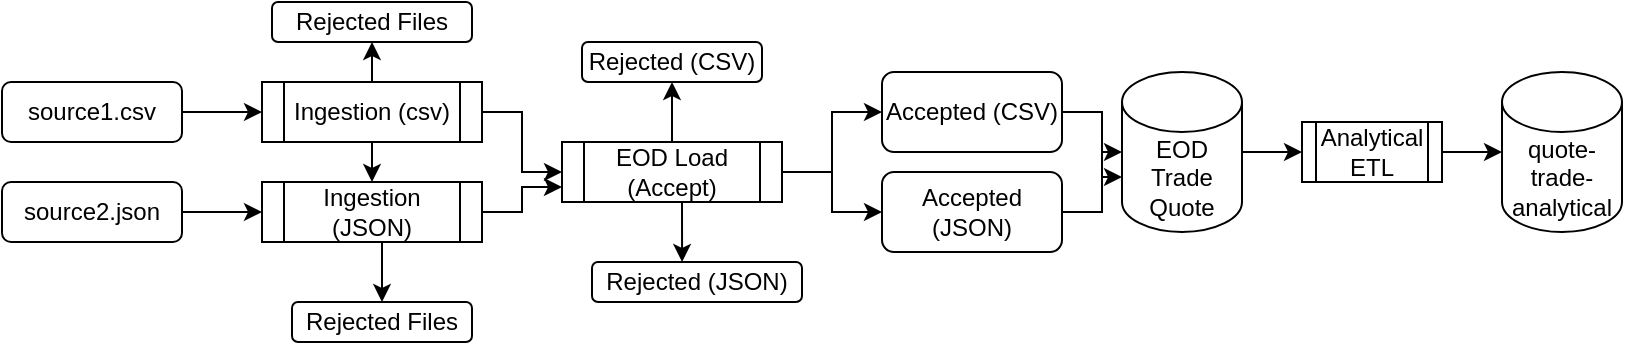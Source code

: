 <mxfile version="20.4.0" type="device"><diagram id="C5RBs43oDa-KdzZeNtuy" name="Page-1"><mxGraphModel dx="1196" dy="690" grid="1" gridSize="10" guides="1" tooltips="1" connect="1" arrows="1" fold="1" page="1" pageScale="1" pageWidth="827" pageHeight="1169" math="0" shadow="0"><root><mxCell id="WIyWlLk6GJQsqaUBKTNV-0"/><mxCell id="WIyWlLk6GJQsqaUBKTNV-1" parent="WIyWlLk6GJQsqaUBKTNV-0"/><mxCell id="Na-GIlbcajZe2khjMtmk-16" style="edgeStyle=orthogonalEdgeStyle;rounded=0;orthogonalLoop=1;jettySize=auto;html=1;exitX=1;exitY=0.5;exitDx=0;exitDy=0;entryX=0;entryY=0.5;entryDx=0;entryDy=0;" edge="1" parent="WIyWlLk6GJQsqaUBKTNV-1" source="Na-GIlbcajZe2khjMtmk-0" target="Na-GIlbcajZe2khjMtmk-1"><mxGeometry relative="1" as="geometry"/></mxCell><mxCell id="Na-GIlbcajZe2khjMtmk-0" value="source1.csv" style="rounded=1;whiteSpace=wrap;html=1;" vertex="1" parent="WIyWlLk6GJQsqaUBKTNV-1"><mxGeometry x="10" y="110" width="90" height="30" as="geometry"/></mxCell><mxCell id="Na-GIlbcajZe2khjMtmk-17" style="edgeStyle=orthogonalEdgeStyle;rounded=0;orthogonalLoop=1;jettySize=auto;html=1;exitX=0.5;exitY=0;exitDx=0;exitDy=0;entryX=0.5;entryY=1;entryDx=0;entryDy=0;" edge="1" parent="WIyWlLk6GJQsqaUBKTNV-1" source="Na-GIlbcajZe2khjMtmk-1" target="Na-GIlbcajZe2khjMtmk-3"><mxGeometry relative="1" as="geometry"/></mxCell><mxCell id="Na-GIlbcajZe2khjMtmk-18" style="edgeStyle=orthogonalEdgeStyle;rounded=0;orthogonalLoop=1;jettySize=auto;html=1;exitX=0.5;exitY=1;exitDx=0;exitDy=0;entryX=0.5;entryY=0;entryDx=0;entryDy=0;" edge="1" parent="WIyWlLk6GJQsqaUBKTNV-1" source="Na-GIlbcajZe2khjMtmk-1" target="Na-GIlbcajZe2khjMtmk-8"><mxGeometry relative="1" as="geometry"/></mxCell><mxCell id="Na-GIlbcajZe2khjMtmk-19" style="edgeStyle=orthogonalEdgeStyle;rounded=0;orthogonalLoop=1;jettySize=auto;html=1;exitX=1;exitY=0.5;exitDx=0;exitDy=0;" edge="1" parent="WIyWlLk6GJQsqaUBKTNV-1" source="Na-GIlbcajZe2khjMtmk-1" target="Na-GIlbcajZe2khjMtmk-2"><mxGeometry relative="1" as="geometry"><mxPoint x="280" y="150" as="targetPoint"/></mxGeometry></mxCell><mxCell id="Na-GIlbcajZe2khjMtmk-1" value="Ingestion (csv)" style="shape=process;whiteSpace=wrap;html=1;backgroundOutline=1;" vertex="1" parent="WIyWlLk6GJQsqaUBKTNV-1"><mxGeometry x="140" y="110" width="110" height="30" as="geometry"/></mxCell><mxCell id="Na-GIlbcajZe2khjMtmk-22" style="edgeStyle=orthogonalEdgeStyle;rounded=0;orthogonalLoop=1;jettySize=auto;html=1;exitX=0.5;exitY=1;exitDx=0;exitDy=0;entryX=0.429;entryY=0;entryDx=0;entryDy=0;entryPerimeter=0;" edge="1" parent="WIyWlLk6GJQsqaUBKTNV-1" source="Na-GIlbcajZe2khjMtmk-2" target="Na-GIlbcajZe2khjMtmk-12"><mxGeometry relative="1" as="geometry"/></mxCell><mxCell id="Na-GIlbcajZe2khjMtmk-24" value="" style="edgeStyle=orthogonalEdgeStyle;rounded=0;orthogonalLoop=1;jettySize=auto;html=1;" edge="1" parent="WIyWlLk6GJQsqaUBKTNV-1" source="Na-GIlbcajZe2khjMtmk-2" target="Na-GIlbcajZe2khjMtmk-4"><mxGeometry relative="1" as="geometry"/></mxCell><mxCell id="Na-GIlbcajZe2khjMtmk-25" style="edgeStyle=orthogonalEdgeStyle;rounded=0;orthogonalLoop=1;jettySize=auto;html=1;entryX=0;entryY=0.5;entryDx=0;entryDy=0;" edge="1" parent="WIyWlLk6GJQsqaUBKTNV-1" source="Na-GIlbcajZe2khjMtmk-2" target="Na-GIlbcajZe2khjMtmk-10"><mxGeometry relative="1" as="geometry"/></mxCell><mxCell id="Na-GIlbcajZe2khjMtmk-26" style="edgeStyle=orthogonalEdgeStyle;rounded=0;orthogonalLoop=1;jettySize=auto;html=1;entryX=0;entryY=0.5;entryDx=0;entryDy=0;" edge="1" parent="WIyWlLk6GJQsqaUBKTNV-1" source="Na-GIlbcajZe2khjMtmk-2" target="Na-GIlbcajZe2khjMtmk-11"><mxGeometry relative="1" as="geometry"/></mxCell><mxCell id="Na-GIlbcajZe2khjMtmk-2" value="EOD Load (Accept)" style="shape=process;whiteSpace=wrap;html=1;backgroundOutline=1;" vertex="1" parent="WIyWlLk6GJQsqaUBKTNV-1"><mxGeometry x="290" y="140" width="110" height="30" as="geometry"/></mxCell><mxCell id="Na-GIlbcajZe2khjMtmk-3" value="Rejected Files" style="rounded=1;whiteSpace=wrap;html=1;" vertex="1" parent="WIyWlLk6GJQsqaUBKTNV-1"><mxGeometry x="145" y="70" width="100" height="20" as="geometry"/></mxCell><mxCell id="Na-GIlbcajZe2khjMtmk-4" value="Rejected (CSV)" style="rounded=1;whiteSpace=wrap;html=1;" vertex="1" parent="WIyWlLk6GJQsqaUBKTNV-1"><mxGeometry x="300" y="90" width="90" height="20" as="geometry"/></mxCell><mxCell id="Na-GIlbcajZe2khjMtmk-30" value="" style="edgeStyle=orthogonalEdgeStyle;rounded=0;orthogonalLoop=1;jettySize=auto;html=1;" edge="1" parent="WIyWlLk6GJQsqaUBKTNV-1" source="Na-GIlbcajZe2khjMtmk-5" target="Na-GIlbcajZe2khjMtmk-13"><mxGeometry relative="1" as="geometry"/></mxCell><mxCell id="Na-GIlbcajZe2khjMtmk-5" value="EOD Trade Quote" style="shape=cylinder3;whiteSpace=wrap;html=1;boundedLbl=1;backgroundOutline=1;size=15;" vertex="1" parent="WIyWlLk6GJQsqaUBKTNV-1"><mxGeometry x="570" y="105" width="60" height="80" as="geometry"/></mxCell><mxCell id="Na-GIlbcajZe2khjMtmk-15" style="edgeStyle=orthogonalEdgeStyle;rounded=0;orthogonalLoop=1;jettySize=auto;html=1;exitX=1;exitY=0.5;exitDx=0;exitDy=0;entryX=0;entryY=0.5;entryDx=0;entryDy=0;" edge="1" parent="WIyWlLk6GJQsqaUBKTNV-1" source="Na-GIlbcajZe2khjMtmk-6" target="Na-GIlbcajZe2khjMtmk-8"><mxGeometry relative="1" as="geometry"/></mxCell><mxCell id="Na-GIlbcajZe2khjMtmk-6" value="source2.json" style="rounded=1;whiteSpace=wrap;html=1;" vertex="1" parent="WIyWlLk6GJQsqaUBKTNV-1"><mxGeometry x="10" y="160" width="90" height="30" as="geometry"/></mxCell><mxCell id="Na-GIlbcajZe2khjMtmk-7" value="quote-trade-analytical" style="shape=cylinder3;whiteSpace=wrap;html=1;boundedLbl=1;backgroundOutline=1;size=15;" vertex="1" parent="WIyWlLk6GJQsqaUBKTNV-1"><mxGeometry x="760" y="105" width="60" height="80" as="geometry"/></mxCell><mxCell id="Na-GIlbcajZe2khjMtmk-20" style="edgeStyle=orthogonalEdgeStyle;rounded=0;orthogonalLoop=1;jettySize=auto;html=1;entryX=0;entryY=0.75;entryDx=0;entryDy=0;" edge="1" parent="WIyWlLk6GJQsqaUBKTNV-1" source="Na-GIlbcajZe2khjMtmk-8" target="Na-GIlbcajZe2khjMtmk-2"><mxGeometry relative="1" as="geometry"/></mxCell><mxCell id="Na-GIlbcajZe2khjMtmk-21" style="edgeStyle=orthogonalEdgeStyle;rounded=0;orthogonalLoop=1;jettySize=auto;html=1;exitX=0.5;exitY=1;exitDx=0;exitDy=0;entryX=0.5;entryY=0;entryDx=0;entryDy=0;" edge="1" parent="WIyWlLk6GJQsqaUBKTNV-1" source="Na-GIlbcajZe2khjMtmk-8" target="Na-GIlbcajZe2khjMtmk-9"><mxGeometry relative="1" as="geometry"/></mxCell><mxCell id="Na-GIlbcajZe2khjMtmk-8" value="Ingestion (JSON)" style="shape=process;whiteSpace=wrap;html=1;backgroundOutline=1;" vertex="1" parent="WIyWlLk6GJQsqaUBKTNV-1"><mxGeometry x="140" y="160" width="110" height="30" as="geometry"/></mxCell><mxCell id="Na-GIlbcajZe2khjMtmk-9" value="Rejected Files" style="rounded=1;whiteSpace=wrap;html=1;" vertex="1" parent="WIyWlLk6GJQsqaUBKTNV-1"><mxGeometry x="155" y="220" width="90" height="20" as="geometry"/></mxCell><mxCell id="Na-GIlbcajZe2khjMtmk-27" style="edgeStyle=orthogonalEdgeStyle;rounded=0;orthogonalLoop=1;jettySize=auto;html=1;entryX=0;entryY=0;entryDx=0;entryDy=52.5;entryPerimeter=0;" edge="1" parent="WIyWlLk6GJQsqaUBKTNV-1" source="Na-GIlbcajZe2khjMtmk-10" target="Na-GIlbcajZe2khjMtmk-5"><mxGeometry relative="1" as="geometry"/></mxCell><mxCell id="Na-GIlbcajZe2khjMtmk-10" value="Accepted (CSV)" style="rounded=1;whiteSpace=wrap;html=1;" vertex="1" parent="WIyWlLk6GJQsqaUBKTNV-1"><mxGeometry x="450" y="105" width="90" height="40" as="geometry"/></mxCell><mxCell id="Na-GIlbcajZe2khjMtmk-29" value="" style="edgeStyle=orthogonalEdgeStyle;rounded=0;orthogonalLoop=1;jettySize=auto;html=1;" edge="1" parent="WIyWlLk6GJQsqaUBKTNV-1" source="Na-GIlbcajZe2khjMtmk-11" target="Na-GIlbcajZe2khjMtmk-5"><mxGeometry relative="1" as="geometry"/></mxCell><mxCell id="Na-GIlbcajZe2khjMtmk-11" value="Accepted (JSON)" style="rounded=1;whiteSpace=wrap;html=1;" vertex="1" parent="WIyWlLk6GJQsqaUBKTNV-1"><mxGeometry x="450" y="155" width="90" height="40" as="geometry"/></mxCell><mxCell id="Na-GIlbcajZe2khjMtmk-12" value="Rejected (JSON)" style="rounded=1;whiteSpace=wrap;html=1;" vertex="1" parent="WIyWlLk6GJQsqaUBKTNV-1"><mxGeometry x="305" y="200" width="105" height="20" as="geometry"/></mxCell><mxCell id="Na-GIlbcajZe2khjMtmk-31" value="" style="edgeStyle=orthogonalEdgeStyle;rounded=0;orthogonalLoop=1;jettySize=auto;html=1;" edge="1" parent="WIyWlLk6GJQsqaUBKTNV-1" source="Na-GIlbcajZe2khjMtmk-13" target="Na-GIlbcajZe2khjMtmk-7"><mxGeometry relative="1" as="geometry"/></mxCell><mxCell id="Na-GIlbcajZe2khjMtmk-13" value="Analytical ETL" style="shape=process;whiteSpace=wrap;html=1;backgroundOutline=1;" vertex="1" parent="WIyWlLk6GJQsqaUBKTNV-1"><mxGeometry x="660" y="130" width="70" height="30" as="geometry"/></mxCell></root></mxGraphModel></diagram></mxfile>